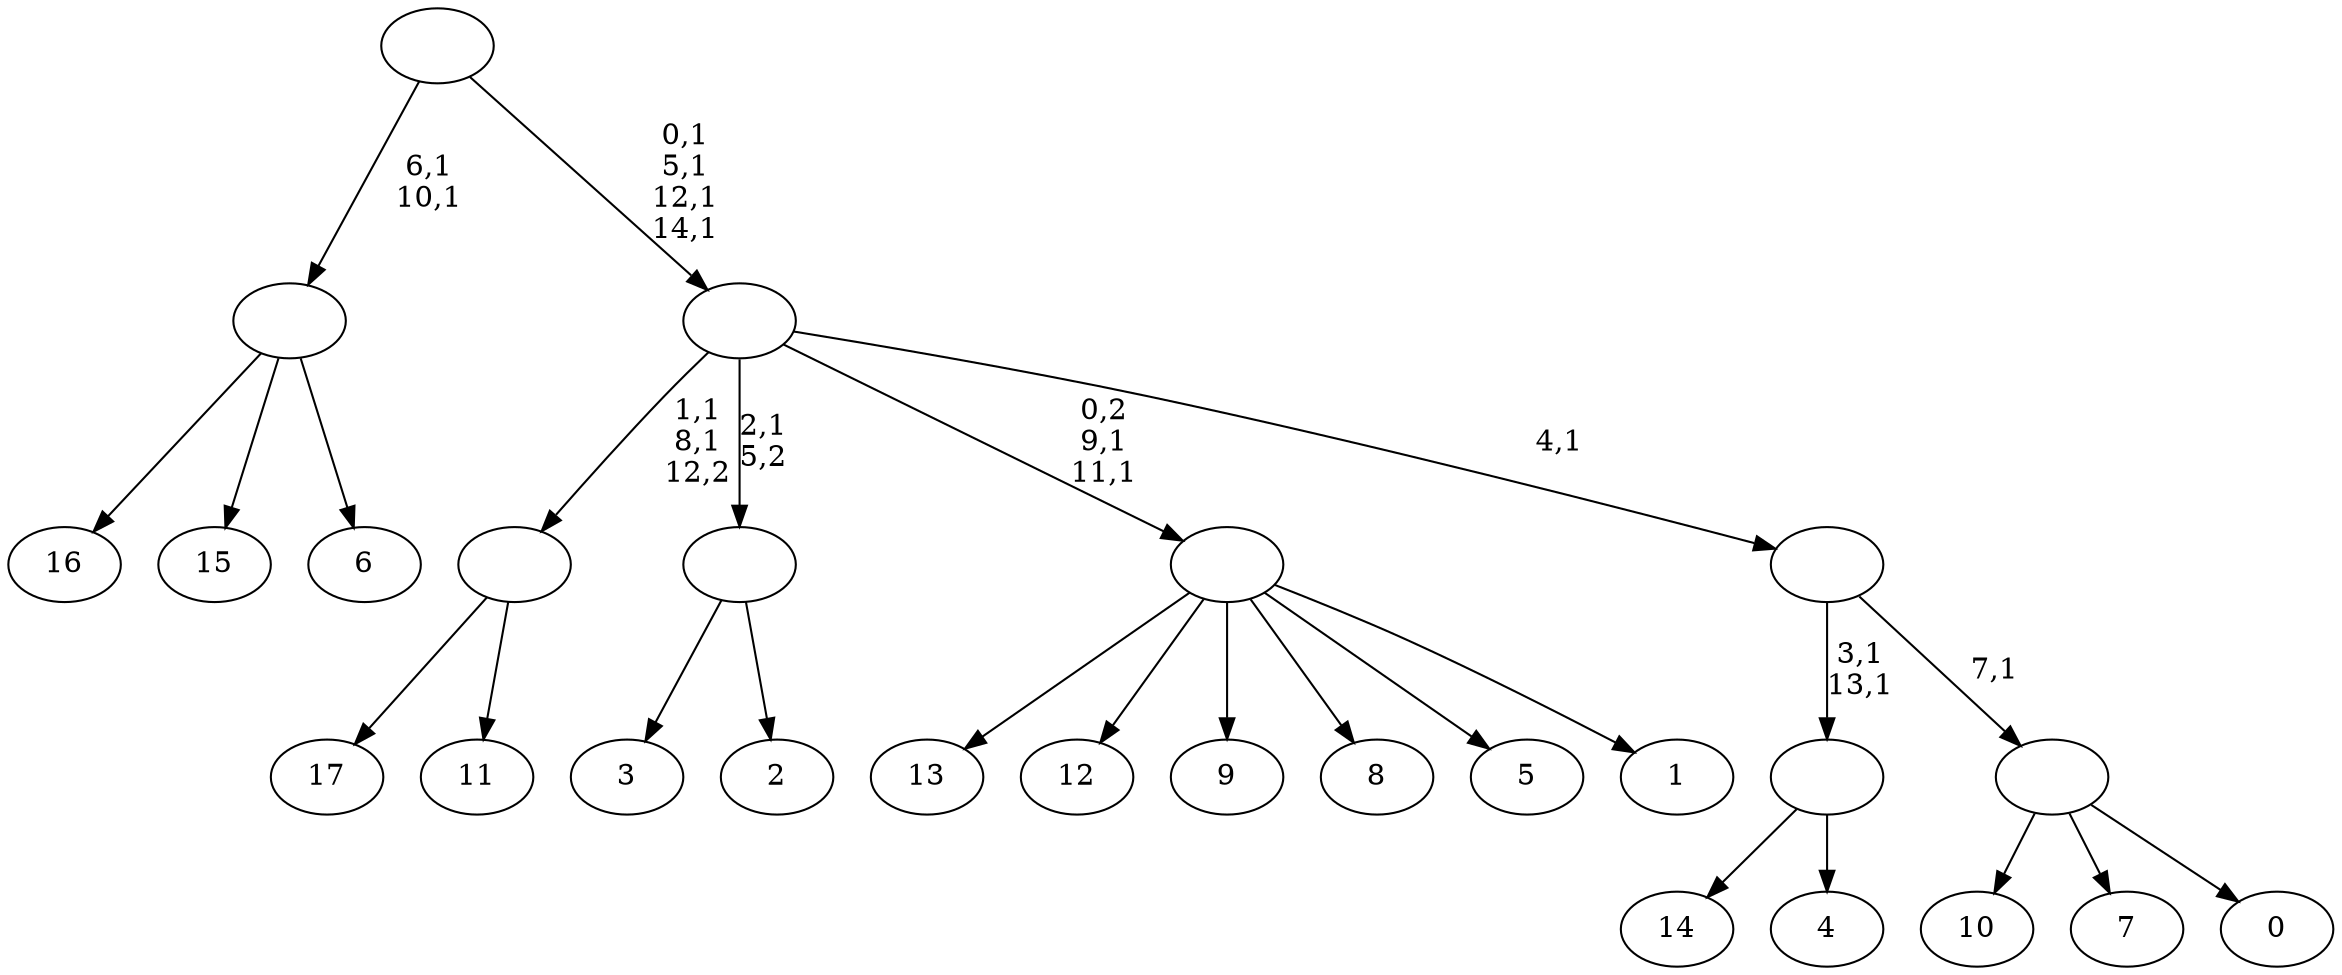 digraph T {
	33 [label="17"]
	32 [label="16"]
	31 [label="15"]
	30 [label="14"]
	29 [label="13"]
	28 [label="12"]
	27 [label="11"]
	26 [label=""]
	24 [label="10"]
	23 [label="9"]
	22 [label="8"]
	21 [label="7"]
	20 [label="6"]
	19 [label=""]
	17 [label="5"]
	16 [label="4"]
	15 [label=""]
	13 [label="3"]
	12 [label="2"]
	11 [label=""]
	10 [label="1"]
	9 [label=""]
	7 [label="0"]
	6 [label=""]
	5 [label=""]
	4 [label=""]
	0 [label=""]
	26 -> 33 [label=""]
	26 -> 27 [label=""]
	19 -> 32 [label=""]
	19 -> 31 [label=""]
	19 -> 20 [label=""]
	15 -> 30 [label=""]
	15 -> 16 [label=""]
	11 -> 13 [label=""]
	11 -> 12 [label=""]
	9 -> 29 [label=""]
	9 -> 28 [label=""]
	9 -> 23 [label=""]
	9 -> 22 [label=""]
	9 -> 17 [label=""]
	9 -> 10 [label=""]
	6 -> 24 [label=""]
	6 -> 21 [label=""]
	6 -> 7 [label=""]
	5 -> 15 [label="3,1\n13,1"]
	5 -> 6 [label="7,1"]
	4 -> 9 [label="0,2\n9,1\n11,1"]
	4 -> 26 [label="1,1\n8,1\n12,2"]
	4 -> 11 [label="2,1\n5,2"]
	4 -> 5 [label="4,1"]
	0 -> 4 [label="0,1\n5,1\n12,1\n14,1"]
	0 -> 19 [label="6,1\n10,1"]
}
